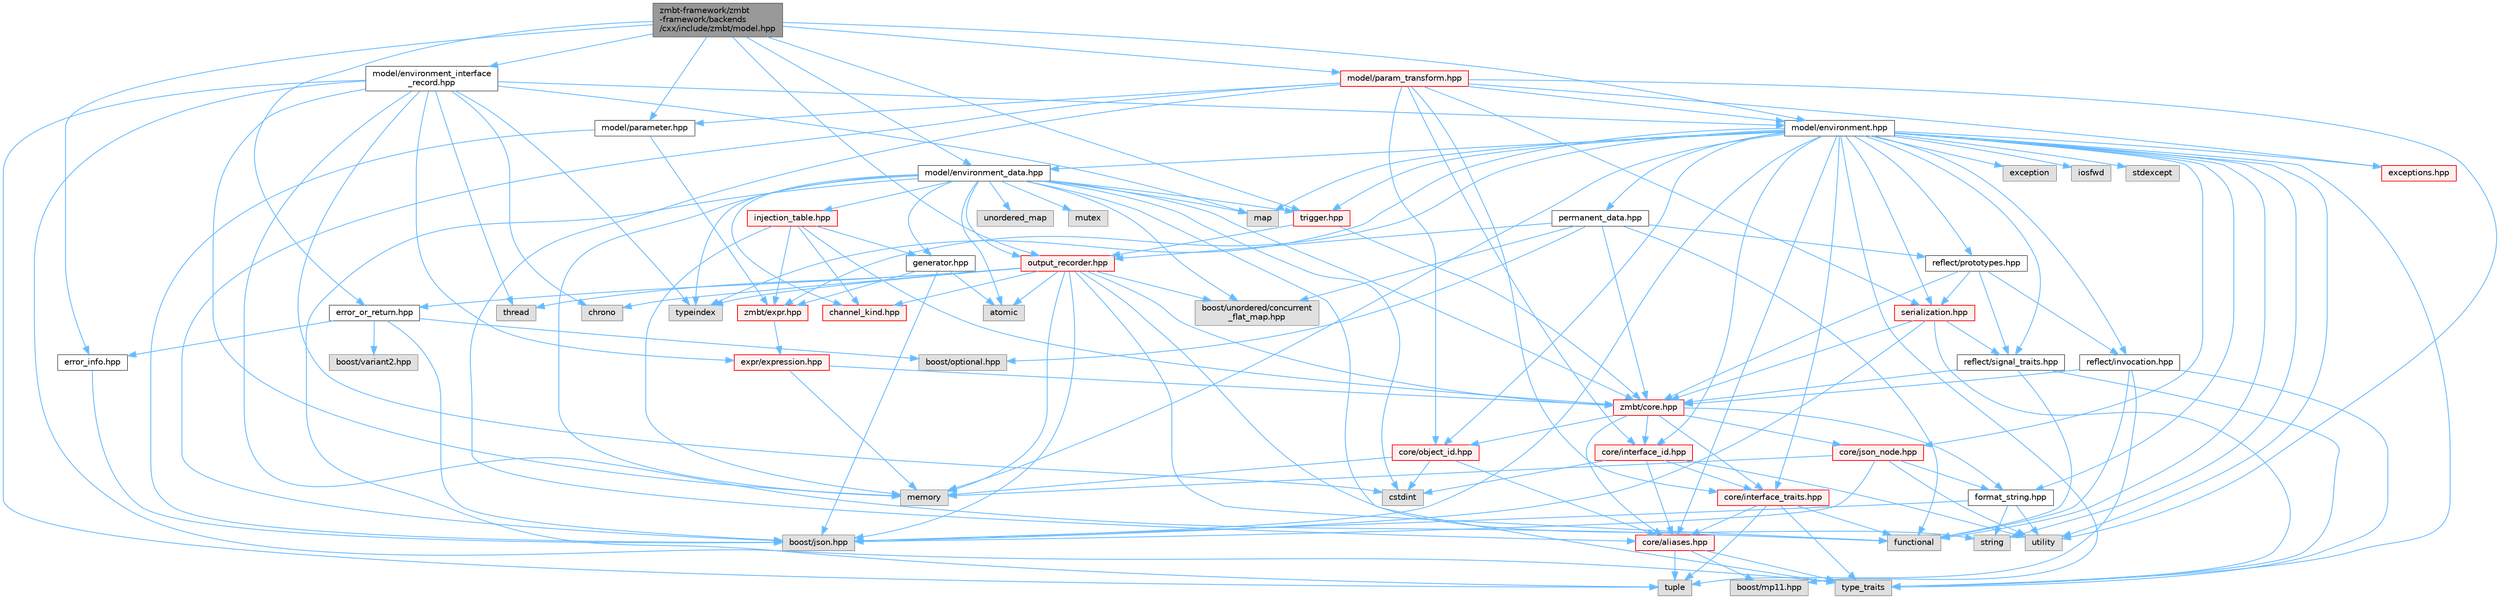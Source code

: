 digraph "zmbt-framework/zmbt-framework/backends/cxx/include/zmbt/model.hpp"
{
 // LATEX_PDF_SIZE
  bgcolor="transparent";
  edge [fontname=Helvetica,fontsize=10,labelfontname=Helvetica,labelfontsize=10];
  node [fontname=Helvetica,fontsize=10,shape=box,height=0.2,width=0.4];
  Node1 [id="Node000001",label="zmbt-framework/zmbt\l-framework/backends\l/cxx/include/zmbt/model.hpp",height=0.2,width=0.4,color="gray40", fillcolor="grey60", style="filled", fontcolor="black",tooltip=" "];
  Node1 -> Node2 [id="edge1_Node000001_Node000002",color="steelblue1",style="solid",tooltip=" "];
  Node2 [id="Node000002",label="model/environment_data.hpp",height=0.2,width=0.4,color="grey40", fillcolor="white", style="filled",URL="$environment__data_8hpp.html",tooltip=" "];
  Node2 -> Node3 [id="edge2_Node000002_Node000003",color="steelblue1",style="solid",tooltip=" "];
  Node3 [id="Node000003",label="atomic",height=0.2,width=0.4,color="grey60", fillcolor="#E0E0E0", style="filled",tooltip=" "];
  Node2 -> Node4 [id="edge3_Node000002_Node000004",color="steelblue1",style="solid",tooltip=" "];
  Node4 [id="Node000004",label="cstdint",height=0.2,width=0.4,color="grey60", fillcolor="#E0E0E0", style="filled",tooltip=" "];
  Node2 -> Node5 [id="edge4_Node000002_Node000005",color="steelblue1",style="solid",tooltip=" "];
  Node5 [id="Node000005",label="map",height=0.2,width=0.4,color="grey60", fillcolor="#E0E0E0", style="filled",tooltip=" "];
  Node2 -> Node6 [id="edge5_Node000002_Node000006",color="steelblue1",style="solid",tooltip=" "];
  Node6 [id="Node000006",label="unordered_map",height=0.2,width=0.4,color="grey60", fillcolor="#E0E0E0", style="filled",tooltip=" "];
  Node2 -> Node7 [id="edge6_Node000002_Node000007",color="steelblue1",style="solid",tooltip=" "];
  Node7 [id="Node000007",label="memory",height=0.2,width=0.4,color="grey60", fillcolor="#E0E0E0", style="filled",tooltip=" "];
  Node2 -> Node8 [id="edge7_Node000002_Node000008",color="steelblue1",style="solid",tooltip=" "];
  Node8 [id="Node000008",label="tuple",height=0.2,width=0.4,color="grey60", fillcolor="#E0E0E0", style="filled",tooltip=" "];
  Node2 -> Node9 [id="edge8_Node000002_Node000009",color="steelblue1",style="solid",tooltip=" "];
  Node9 [id="Node000009",label="mutex",height=0.2,width=0.4,color="grey60", fillcolor="#E0E0E0", style="filled",tooltip=" "];
  Node2 -> Node10 [id="edge9_Node000002_Node000010",color="steelblue1",style="solid",tooltip=" "];
  Node10 [id="Node000010",label="typeindex",height=0.2,width=0.4,color="grey60", fillcolor="#E0E0E0", style="filled",tooltip=" "];
  Node2 -> Node11 [id="edge10_Node000002_Node000011",color="steelblue1",style="solid",tooltip=" "];
  Node11 [id="Node000011",label="type_traits",height=0.2,width=0.4,color="grey60", fillcolor="#E0E0E0", style="filled",tooltip=" "];
  Node2 -> Node12 [id="edge11_Node000002_Node000012",color="steelblue1",style="solid",tooltip=" "];
  Node12 [id="Node000012",label="boost/unordered/concurrent\l_flat_map.hpp",height=0.2,width=0.4,color="grey60", fillcolor="#E0E0E0", style="filled",tooltip=" "];
  Node2 -> Node13 [id="edge12_Node000002_Node000013",color="steelblue1",style="solid",tooltip=" "];
  Node13 [id="Node000013",label="zmbt/core.hpp",height=0.2,width=0.4,color="red", fillcolor="#FFF0F0", style="filled",URL="$core_8hpp.html",tooltip=" "];
  Node13 -> Node14 [id="edge13_Node000013_Node000014",color="steelblue1",style="solid",tooltip=" "];
  Node14 [id="Node000014",label="core/aliases.hpp",height=0.2,width=0.4,color="red", fillcolor="#FFF0F0", style="filled",URL="$aliases_8hpp.html",tooltip=" "];
  Node14 -> Node11 [id="edge14_Node000014_Node000011",color="steelblue1",style="solid",tooltip=" "];
  Node14 -> Node8 [id="edge15_Node000014_Node000008",color="steelblue1",style="solid",tooltip=" "];
  Node14 -> Node16 [id="edge16_Node000014_Node000016",color="steelblue1",style="solid",tooltip=" "];
  Node16 [id="Node000016",label="boost/mp11.hpp",height=0.2,width=0.4,color="grey60", fillcolor="#E0E0E0", style="filled",tooltip=" "];
  Node13 -> Node19 [id="edge17_Node000013_Node000019",color="steelblue1",style="solid",tooltip=" "];
  Node19 [id="Node000019",label="format_string.hpp",height=0.2,width=0.4,color="grey40", fillcolor="white", style="filled",URL="$format__string_8hpp.html",tooltip=" "];
  Node19 -> Node20 [id="edge18_Node000019_Node000020",color="steelblue1",style="solid",tooltip=" "];
  Node20 [id="Node000020",label="boost/json.hpp",height=0.2,width=0.4,color="grey60", fillcolor="#E0E0E0", style="filled",tooltip=" "];
  Node19 -> Node21 [id="edge19_Node000019_Node000021",color="steelblue1",style="solid",tooltip=" "];
  Node21 [id="Node000021",label="string",height=0.2,width=0.4,color="grey60", fillcolor="#E0E0E0", style="filled",tooltip=" "];
  Node19 -> Node22 [id="edge20_Node000019_Node000022",color="steelblue1",style="solid",tooltip=" "];
  Node22 [id="Node000022",label="utility",height=0.2,width=0.4,color="grey60", fillcolor="#E0E0E0", style="filled",tooltip=" "];
  Node13 -> Node30 [id="edge21_Node000013_Node000030",color="steelblue1",style="solid",tooltip=" "];
  Node30 [id="Node000030",label="core/interface_traits.hpp",height=0.2,width=0.4,color="red", fillcolor="#FFF0F0", style="filled",URL="$interface__traits_8hpp.html",tooltip=" "];
  Node30 -> Node31 [id="edge22_Node000030_Node000031",color="steelblue1",style="solid",tooltip=" "];
  Node31 [id="Node000031",label="functional",height=0.2,width=0.4,color="grey60", fillcolor="#E0E0E0", style="filled",tooltip=" "];
  Node30 -> Node8 [id="edge23_Node000030_Node000008",color="steelblue1",style="solid",tooltip=" "];
  Node30 -> Node11 [id="edge24_Node000030_Node000011",color="steelblue1",style="solid",tooltip=" "];
  Node30 -> Node14 [id="edge25_Node000030_Node000014",color="steelblue1",style="solid",tooltip=" "];
  Node13 -> Node33 [id="edge26_Node000013_Node000033",color="steelblue1",style="solid",tooltip=" "];
  Node33 [id="Node000033",label="core/json_node.hpp",height=0.2,width=0.4,color="red", fillcolor="#FFF0F0", style="filled",URL="$json__node_8hpp.html",tooltip=" "];
  Node33 -> Node20 [id="edge27_Node000033_Node000020",color="steelblue1",style="solid",tooltip=" "];
  Node33 -> Node7 [id="edge28_Node000033_Node000007",color="steelblue1",style="solid",tooltip=" "];
  Node33 -> Node22 [id="edge29_Node000033_Node000022",color="steelblue1",style="solid",tooltip=" "];
  Node33 -> Node19 [id="edge30_Node000033_Node000019",color="steelblue1",style="solid",tooltip=" "];
  Node13 -> Node53 [id="edge31_Node000013_Node000053",color="steelblue1",style="solid",tooltip=" "];
  Node53 [id="Node000053",label="core/interface_id.hpp",height=0.2,width=0.4,color="red", fillcolor="#FFF0F0", style="filled",URL="$interface__id_8hpp.html",tooltip=" "];
  Node53 -> Node4 [id="edge32_Node000053_Node000004",color="steelblue1",style="solid",tooltip=" "];
  Node53 -> Node22 [id="edge33_Node000053_Node000022",color="steelblue1",style="solid",tooltip=" "];
  Node53 -> Node14 [id="edge34_Node000053_Node000014",color="steelblue1",style="solid",tooltip=" "];
  Node53 -> Node30 [id="edge35_Node000053_Node000030",color="steelblue1",style="solid",tooltip=" "];
  Node13 -> Node57 [id="edge36_Node000013_Node000057",color="steelblue1",style="solid",tooltip=" "];
  Node57 [id="Node000057",label="core/object_id.hpp",height=0.2,width=0.4,color="red", fillcolor="#FFF0F0", style="filled",URL="$object__id_8hpp.html",tooltip=" "];
  Node57 -> Node4 [id="edge37_Node000057_Node000004",color="steelblue1",style="solid",tooltip=" "];
  Node57 -> Node7 [id="edge38_Node000057_Node000007",color="steelblue1",style="solid",tooltip=" "];
  Node57 -> Node14 [id="edge39_Node000057_Node000014",color="steelblue1",style="solid",tooltip=" "];
  Node2 -> Node58 [id="edge40_Node000002_Node000058",color="steelblue1",style="solid",tooltip=" "];
  Node58 [id="Node000058",label="trigger.hpp",height=0.2,width=0.4,color="red", fillcolor="#FFF0F0", style="filled",URL="$trigger_8hpp.html",tooltip=" "];
  Node58 -> Node13 [id="edge41_Node000058_Node000013",color="steelblue1",style="solid",tooltip=" "];
  Node58 -> Node68 [id="edge42_Node000058_Node000068",color="steelblue1",style="solid",tooltip=" "];
  Node68 [id="Node000068",label="output_recorder.hpp",height=0.2,width=0.4,color="red", fillcolor="#FFF0F0", style="filled",URL="$output__recorder_8hpp.html",tooltip=" "];
  Node68 -> Node3 [id="edge43_Node000068_Node000003",color="steelblue1",style="solid",tooltip=" "];
  Node68 -> Node70 [id="edge44_Node000068_Node000070",color="steelblue1",style="solid",tooltip=" "];
  Node70 [id="Node000070",label="chrono",height=0.2,width=0.4,color="grey60", fillcolor="#E0E0E0", style="filled",tooltip=" "];
  Node68 -> Node31 [id="edge45_Node000068_Node000031",color="steelblue1",style="solid",tooltip=" "];
  Node68 -> Node7 [id="edge46_Node000068_Node000007",color="steelblue1",style="solid",tooltip=" "];
  Node68 -> Node21 [id="edge47_Node000068_Node000021",color="steelblue1",style="solid",tooltip=" "];
  Node68 -> Node29 [id="edge48_Node000068_Node000029",color="steelblue1",style="solid",tooltip=" "];
  Node29 [id="Node000029",label="thread",height=0.2,width=0.4,color="grey60", fillcolor="#E0E0E0", style="filled",tooltip=" "];
  Node68 -> Node10 [id="edge49_Node000068_Node000010",color="steelblue1",style="solid",tooltip=" "];
  Node68 -> Node20 [id="edge50_Node000068_Node000020",color="steelblue1",style="solid",tooltip=" "];
  Node68 -> Node12 [id="edge51_Node000068_Node000012",color="steelblue1",style="solid",tooltip=" "];
  Node68 -> Node13 [id="edge52_Node000068_Node000013",color="steelblue1",style="solid",tooltip=" "];
  Node68 -> Node75 [id="edge53_Node000068_Node000075",color="steelblue1",style="solid",tooltip=" "];
  Node75 [id="Node000075",label="channel_kind.hpp",height=0.2,width=0.4,color="red", fillcolor="#FFF0F0", style="filled",URL="$channel__kind_8hpp.html",tooltip=" "];
  Node68 -> Node78 [id="edge54_Node000068_Node000078",color="steelblue1",style="solid",tooltip=" "];
  Node78 [id="Node000078",label="error_or_return.hpp",height=0.2,width=0.4,color="grey40", fillcolor="white", style="filled",URL="$error__or__return_8hpp.html",tooltip=" "];
  Node78 -> Node20 [id="edge55_Node000078_Node000020",color="steelblue1",style="solid",tooltip=" "];
  Node78 -> Node79 [id="edge56_Node000078_Node000079",color="steelblue1",style="solid",tooltip=" "];
  Node79 [id="Node000079",label="boost/variant2.hpp",height=0.2,width=0.4,color="grey60", fillcolor="#E0E0E0", style="filled",tooltip=" "];
  Node78 -> Node80 [id="edge57_Node000078_Node000080",color="steelblue1",style="solid",tooltip=" "];
  Node80 [id="Node000080",label="boost/optional.hpp",height=0.2,width=0.4,color="grey60", fillcolor="#E0E0E0", style="filled",tooltip=" "];
  Node78 -> Node81 [id="edge58_Node000078_Node000081",color="steelblue1",style="solid",tooltip=" "];
  Node81 [id="Node000081",label="error_info.hpp",height=0.2,width=0.4,color="grey40", fillcolor="white", style="filled",URL="$error__info_8hpp.html",tooltip=" "];
  Node81 -> Node20 [id="edge59_Node000081_Node000020",color="steelblue1",style="solid",tooltip=" "];
  Node2 -> Node82 [id="edge60_Node000002_Node000082",color="steelblue1",style="solid",tooltip=" "];
  Node82 [id="Node000082",label="generator.hpp",height=0.2,width=0.4,color="grey40", fillcolor="white", style="filled",URL="$generator_8hpp.html",tooltip=" "];
  Node82 -> Node3 [id="edge61_Node000082_Node000003",color="steelblue1",style="solid",tooltip=" "];
  Node82 -> Node20 [id="edge62_Node000082_Node000020",color="steelblue1",style="solid",tooltip=" "];
  Node82 -> Node83 [id="edge63_Node000082_Node000083",color="steelblue1",style="solid",tooltip=" "];
  Node83 [id="Node000083",label="zmbt/expr.hpp",height=0.2,width=0.4,color="red", fillcolor="#FFF0F0", style="filled",URL="$expr_8hpp.html",tooltip=" "];
  Node83 -> Node93 [id="edge64_Node000083_Node000093",color="steelblue1",style="solid",tooltip=" "];
  Node93 [id="Node000093",label="expr/expression.hpp",height=0.2,width=0.4,color="red", fillcolor="#FFF0F0", style="filled",URL="$expression_8hpp.html",tooltip=" "];
  Node93 -> Node7 [id="edge65_Node000093_Node000007",color="steelblue1",style="solid",tooltip=" "];
  Node93 -> Node13 [id="edge66_Node000093_Node000013",color="steelblue1",style="solid",tooltip=" "];
  Node2 -> Node75 [id="edge67_Node000002_Node000075",color="steelblue1",style="solid",tooltip=" "];
  Node2 -> Node106 [id="edge68_Node000002_Node000106",color="steelblue1",style="solid",tooltip=" "];
  Node106 [id="Node000106",label="injection_table.hpp",height=0.2,width=0.4,color="red", fillcolor="#FFF0F0", style="filled",URL="$injection__table_8hpp.html",tooltip=" "];
  Node106 -> Node7 [id="edge69_Node000106_Node000007",color="steelblue1",style="solid",tooltip=" "];
  Node106 -> Node13 [id="edge70_Node000106_Node000013",color="steelblue1",style="solid",tooltip=" "];
  Node106 -> Node83 [id="edge71_Node000106_Node000083",color="steelblue1",style="solid",tooltip=" "];
  Node106 -> Node82 [id="edge72_Node000106_Node000082",color="steelblue1",style="solid",tooltip=" "];
  Node106 -> Node75 [id="edge73_Node000106_Node000075",color="steelblue1",style="solid",tooltip=" "];
  Node2 -> Node68 [id="edge74_Node000002_Node000068",color="steelblue1",style="solid",tooltip=" "];
  Node1 -> Node107 [id="edge75_Node000001_Node000107",color="steelblue1",style="solid",tooltip=" "];
  Node107 [id="Node000107",label="model/environment.hpp",height=0.2,width=0.4,color="grey40", fillcolor="white", style="filled",URL="$environment_8hpp.html",tooltip=" "];
  Node107 -> Node20 [id="edge76_Node000107_Node000020",color="steelblue1",style="solid",tooltip=" "];
  Node107 -> Node16 [id="edge77_Node000107_Node000016",color="steelblue1",style="solid",tooltip=" "];
  Node107 -> Node14 [id="edge78_Node000107_Node000014",color="steelblue1",style="solid",tooltip=" "];
  Node107 -> Node19 [id="edge79_Node000107_Node000019",color="steelblue1",style="solid",tooltip=" "];
  Node107 -> Node53 [id="edge80_Node000107_Node000053",color="steelblue1",style="solid",tooltip=" "];
  Node107 -> Node30 [id="edge81_Node000107_Node000030",color="steelblue1",style="solid",tooltip=" "];
  Node107 -> Node33 [id="edge82_Node000107_Node000033",color="steelblue1",style="solid",tooltip=" "];
  Node107 -> Node57 [id="edge83_Node000107_Node000057",color="steelblue1",style="solid",tooltip=" "];
  Node107 -> Node61 [id="edge84_Node000107_Node000061",color="steelblue1",style="solid",tooltip=" "];
  Node61 [id="Node000061",label="reflect/signal_traits.hpp",height=0.2,width=0.4,color="grey40", fillcolor="white", style="filled",URL="$signal__traits_8hpp.html",tooltip=" "];
  Node61 -> Node31 [id="edge85_Node000061_Node000031",color="steelblue1",style="solid",tooltip=" "];
  Node61 -> Node11 [id="edge86_Node000061_Node000011",color="steelblue1",style="solid",tooltip=" "];
  Node61 -> Node13 [id="edge87_Node000061_Node000013",color="steelblue1",style="solid",tooltip=" "];
  Node107 -> Node62 [id="edge88_Node000107_Node000062",color="steelblue1",style="solid",tooltip=" "];
  Node62 [id="Node000062",label="reflect/invocation.hpp",height=0.2,width=0.4,color="grey40", fillcolor="white", style="filled",URL="$invocation_8hpp.html",tooltip=" "];
  Node62 -> Node31 [id="edge89_Node000062_Node000031",color="steelblue1",style="solid",tooltip=" "];
  Node62 -> Node8 [id="edge90_Node000062_Node000008",color="steelblue1",style="solid",tooltip=" "];
  Node62 -> Node11 [id="edge91_Node000062_Node000011",color="steelblue1",style="solid",tooltip=" "];
  Node62 -> Node13 [id="edge92_Node000062_Node000013",color="steelblue1",style="solid",tooltip=" "];
  Node107 -> Node63 [id="edge93_Node000107_Node000063",color="steelblue1",style="solid",tooltip=" "];
  Node63 [id="Node000063",label="reflect/prototypes.hpp",height=0.2,width=0.4,color="grey40", fillcolor="white", style="filled",URL="$prototypes_8hpp.html",tooltip=" "];
  Node63 -> Node13 [id="edge94_Node000063_Node000013",color="steelblue1",style="solid",tooltip=" "];
  Node63 -> Node61 [id="edge95_Node000063_Node000061",color="steelblue1",style="solid",tooltip=" "];
  Node63 -> Node64 [id="edge96_Node000063_Node000064",color="steelblue1",style="solid",tooltip=" "];
  Node64 [id="Node000064",label="serialization.hpp",height=0.2,width=0.4,color="red", fillcolor="#FFF0F0", style="filled",URL="$serialization_8hpp.html",tooltip=" "];
  Node64 -> Node11 [id="edge97_Node000064_Node000011",color="steelblue1",style="solid",tooltip=" "];
  Node64 -> Node20 [id="edge98_Node000064_Node000020",color="steelblue1",style="solid",tooltip=" "];
  Node64 -> Node13 [id="edge99_Node000064_Node000013",color="steelblue1",style="solid",tooltip=" "];
  Node64 -> Node61 [id="edge100_Node000064_Node000061",color="steelblue1",style="solid",tooltip=" "];
  Node63 -> Node62 [id="edge101_Node000063_Node000062",color="steelblue1",style="solid",tooltip=" "];
  Node107 -> Node64 [id="edge102_Node000107_Node000064",color="steelblue1",style="solid",tooltip=" "];
  Node107 -> Node83 [id="edge103_Node000107_Node000083",color="steelblue1",style="solid",tooltip=" "];
  Node107 -> Node108 [id="edge104_Node000107_Node000108",color="steelblue1",style="solid",tooltip=" "];
  Node108 [id="Node000108",label="exception",height=0.2,width=0.4,color="grey60", fillcolor="#E0E0E0", style="filled",tooltip=" "];
  Node107 -> Node31 [id="edge105_Node000107_Node000031",color="steelblue1",style="solid",tooltip=" "];
  Node107 -> Node109 [id="edge106_Node000107_Node000109",color="steelblue1",style="solid",tooltip=" "];
  Node109 [id="Node000109",label="iosfwd",height=0.2,width=0.4,color="grey60", fillcolor="#E0E0E0", style="filled",tooltip=" "];
  Node107 -> Node5 [id="edge107_Node000107_Node000005",color="steelblue1",style="solid",tooltip=" "];
  Node107 -> Node7 [id="edge108_Node000107_Node000007",color="steelblue1",style="solid",tooltip=" "];
  Node107 -> Node110 [id="edge109_Node000107_Node000110",color="steelblue1",style="solid",tooltip=" "];
  Node110 [id="Node000110",label="stdexcept",height=0.2,width=0.4,color="grey60", fillcolor="#E0E0E0", style="filled",tooltip=" "];
  Node107 -> Node21 [id="edge110_Node000107_Node000021",color="steelblue1",style="solid",tooltip=" "];
  Node107 -> Node11 [id="edge111_Node000107_Node000011",color="steelblue1",style="solid",tooltip=" "];
  Node107 -> Node10 [id="edge112_Node000107_Node000010",color="steelblue1",style="solid",tooltip=" "];
  Node107 -> Node22 [id="edge113_Node000107_Node000022",color="steelblue1",style="solid",tooltip=" "];
  Node107 -> Node2 [id="edge114_Node000107_Node000002",color="steelblue1",style="solid",tooltip=" "];
  Node107 -> Node111 [id="edge115_Node000107_Node000111",color="steelblue1",style="solid",tooltip=" "];
  Node111 [id="Node000111",label="exceptions.hpp",height=0.2,width=0.4,color="red", fillcolor="#FFF0F0", style="filled",URL="$model_2exceptions_8hpp.html",tooltip=" "];
  Node107 -> Node58 [id="edge116_Node000107_Node000058",color="steelblue1",style="solid",tooltip=" "];
  Node107 -> Node112 [id="edge117_Node000107_Node000112",color="steelblue1",style="solid",tooltip=" "];
  Node112 [id="Node000112",label="permanent_data.hpp",height=0.2,width=0.4,color="grey40", fillcolor="white", style="filled",URL="$permanent__data_8hpp.html",tooltip=" "];
  Node112 -> Node31 [id="edge118_Node000112_Node000031",color="steelblue1",style="solid",tooltip=" "];
  Node112 -> Node12 [id="edge119_Node000112_Node000012",color="steelblue1",style="solid",tooltip=" "];
  Node112 -> Node80 [id="edge120_Node000112_Node000080",color="steelblue1",style="solid",tooltip=" "];
  Node112 -> Node13 [id="edge121_Node000112_Node000013",color="steelblue1",style="solid",tooltip=" "];
  Node112 -> Node63 [id="edge122_Node000112_Node000063",color="steelblue1",style="solid",tooltip=" "];
  Node112 -> Node68 [id="edge123_Node000112_Node000068",color="steelblue1",style="solid",tooltip=" "];
  Node1 -> Node113 [id="edge124_Node000001_Node000113",color="steelblue1",style="solid",tooltip=" "];
  Node113 [id="Node000113",label="model/environment_interface\l_record.hpp",height=0.2,width=0.4,color="grey40", fillcolor="white", style="filled",URL="$environment__interface__record_8hpp.html",tooltip=" "];
  Node113 -> Node70 [id="edge125_Node000113_Node000070",color="steelblue1",style="solid",tooltip=" "];
  Node113 -> Node4 [id="edge126_Node000113_Node000004",color="steelblue1",style="solid",tooltip=" "];
  Node113 -> Node31 [id="edge127_Node000113_Node000031",color="steelblue1",style="solid",tooltip=" "];
  Node113 -> Node5 [id="edge128_Node000113_Node000005",color="steelblue1",style="solid",tooltip=" "];
  Node113 -> Node7 [id="edge129_Node000113_Node000007",color="steelblue1",style="solid",tooltip=" "];
  Node113 -> Node29 [id="edge130_Node000113_Node000029",color="steelblue1",style="solid",tooltip=" "];
  Node113 -> Node8 [id="edge131_Node000113_Node000008",color="steelblue1",style="solid",tooltip=" "];
  Node113 -> Node10 [id="edge132_Node000113_Node000010",color="steelblue1",style="solid",tooltip=" "];
  Node113 -> Node11 [id="edge133_Node000113_Node000011",color="steelblue1",style="solid",tooltip=" "];
  Node113 -> Node107 [id="edge134_Node000113_Node000107",color="steelblue1",style="solid",tooltip=" "];
  Node113 -> Node93 [id="edge135_Node000113_Node000093",color="steelblue1",style="solid",tooltip=" "];
  Node1 -> Node81 [id="edge136_Node000001_Node000081",color="steelblue1",style="solid",tooltip=" "];
  Node1 -> Node78 [id="edge137_Node000001_Node000078",color="steelblue1",style="solid",tooltip=" "];
  Node1 -> Node68 [id="edge138_Node000001_Node000068",color="steelblue1",style="solid",tooltip=" "];
  Node1 -> Node58 [id="edge139_Node000001_Node000058",color="steelblue1",style="solid",tooltip=" "];
  Node1 -> Node114 [id="edge140_Node000001_Node000114",color="steelblue1",style="solid",tooltip=" "];
  Node114 [id="Node000114",label="model/parameter.hpp",height=0.2,width=0.4,color="grey40", fillcolor="white", style="filled",URL="$parameter_8hpp.html",tooltip=" "];
  Node114 -> Node20 [id="edge141_Node000114_Node000020",color="steelblue1",style="solid",tooltip=" "];
  Node114 -> Node83 [id="edge142_Node000114_Node000083",color="steelblue1",style="solid",tooltip=" "];
  Node1 -> Node115 [id="edge143_Node000001_Node000115",color="steelblue1",style="solid",tooltip=" "];
  Node115 [id="Node000115",label="model/param_transform.hpp",height=0.2,width=0.4,color="red", fillcolor="#FFF0F0", style="filled",URL="$param__transform_8hpp.html",tooltip=" "];
  Node115 -> Node20 [id="edge144_Node000115_Node000020",color="steelblue1",style="solid",tooltip=" "];
  Node115 -> Node14 [id="edge145_Node000115_Node000014",color="steelblue1",style="solid",tooltip=" "];
  Node115 -> Node53 [id="edge146_Node000115_Node000053",color="steelblue1",style="solid",tooltip=" "];
  Node115 -> Node30 [id="edge147_Node000115_Node000030",color="steelblue1",style="solid",tooltip=" "];
  Node115 -> Node57 [id="edge148_Node000115_Node000057",color="steelblue1",style="solid",tooltip=" "];
  Node115 -> Node114 [id="edge149_Node000115_Node000114",color="steelblue1",style="solid",tooltip=" "];
  Node115 -> Node111 [id="edge150_Node000115_Node000111",color="steelblue1",style="solid",tooltip=" "];
  Node115 -> Node64 [id="edge151_Node000115_Node000064",color="steelblue1",style="solid",tooltip=" "];
  Node115 -> Node22 [id="edge152_Node000115_Node000022",color="steelblue1",style="solid",tooltip=" "];
  Node115 -> Node107 [id="edge153_Node000115_Node000107",color="steelblue1",style="solid",tooltip=" "];
}
